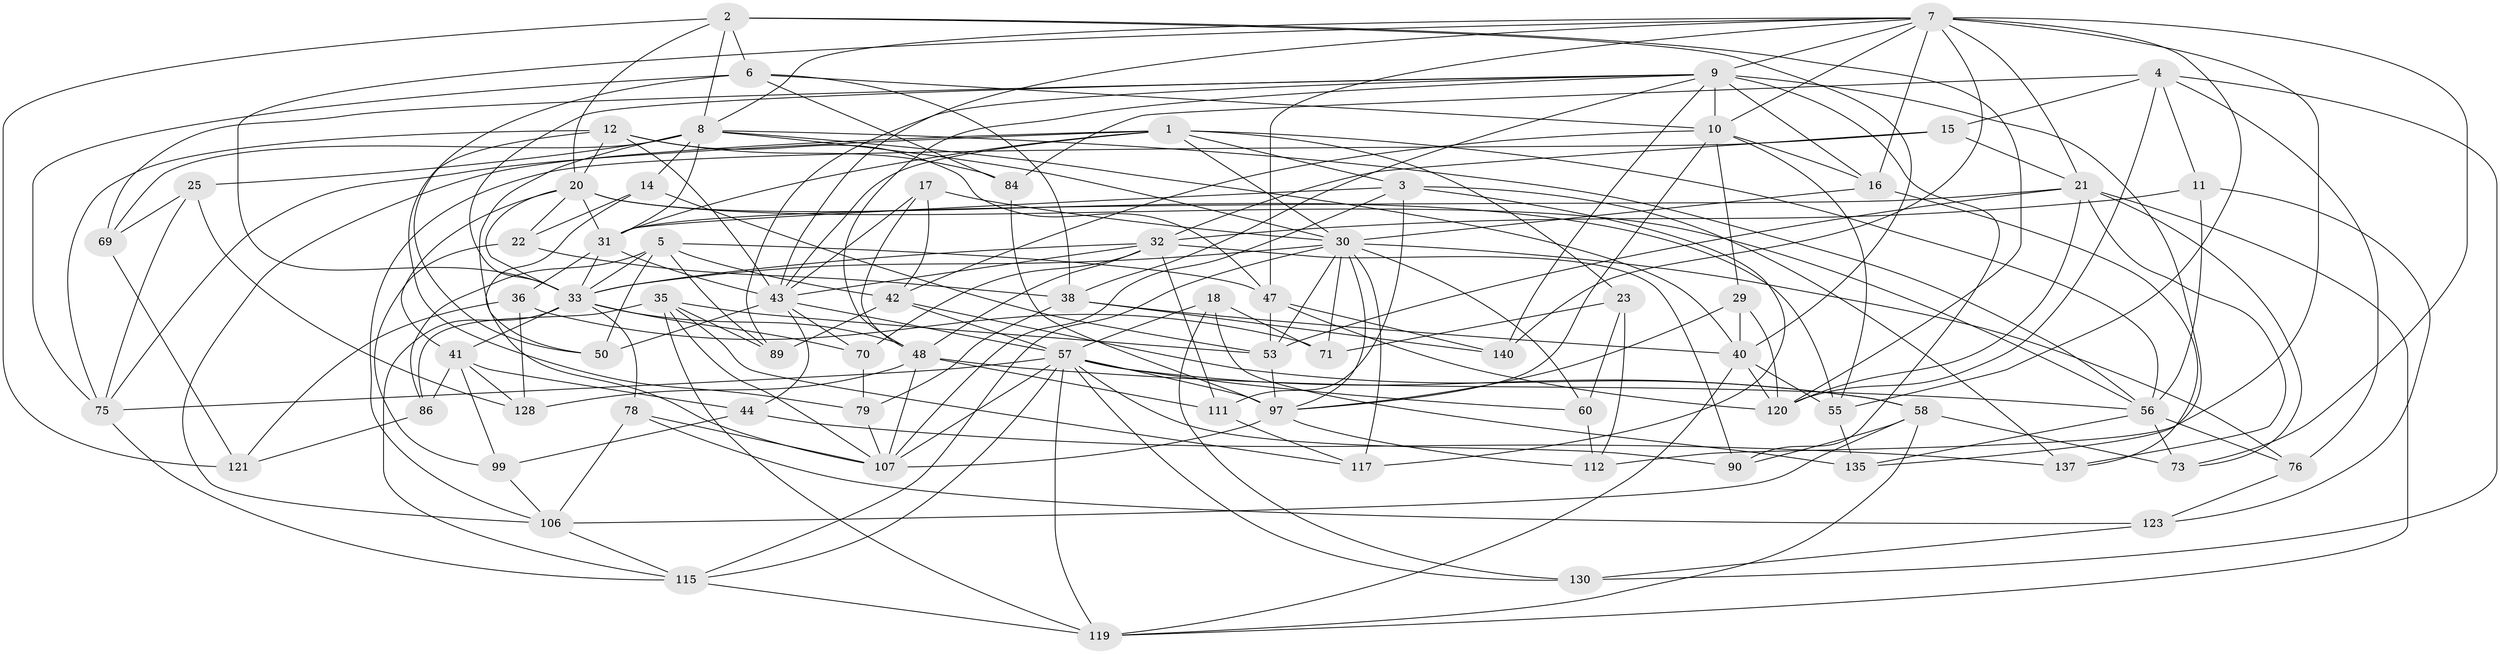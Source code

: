 // original degree distribution, {4: 1.0}
// Generated by graph-tools (version 1.1) at 2025/16/03/09/25 04:16:42]
// undirected, 73 vertices, 212 edges
graph export_dot {
graph [start="1"]
  node [color=gray90,style=filled];
  1 [super="+54+49"];
  2 [super="+142"];
  3 [super="+24"];
  4 [super="+13"];
  5 [super="+101"];
  6 [super="+136"];
  7 [super="+62+19"];
  8 [super="+94"];
  9 [super="+72+26+81"];
  10 [super="+87+28"];
  11;
  12 [super="+105"];
  14;
  15;
  16 [super="+27"];
  17;
  18 [super="+145"];
  20 [super="+138+39"];
  21 [super="+45+59"];
  22;
  23;
  25;
  29;
  30 [super="+100+46"];
  31 [super="+37"];
  32 [super="+116+34"];
  33 [super="+63+51+67"];
  35 [super="+77"];
  36;
  38 [super="+143"];
  40 [super="+83+92"];
  41 [super="+98"];
  42 [super="+126"];
  43 [super="+74"];
  44;
  47 [super="+65"];
  48 [super="+82"];
  50;
  53 [super="+93"];
  55 [super="+61"];
  56 [super="+80+64"];
  57 [super="+108+68+66"];
  58 [super="+127"];
  60;
  69;
  70;
  71;
  73;
  75 [super="+118"];
  76;
  78;
  79;
  84;
  86;
  89;
  90;
  97 [super="+133+146"];
  99;
  106 [super="+131"];
  107 [super="+113+122"];
  111;
  112;
  115 [super="+129"];
  117;
  119 [super="+132"];
  120 [super="+141"];
  121;
  123;
  128;
  130;
  135;
  137;
  140;
  1 -- 75;
  1 -- 23;
  1 -- 30;
  1 -- 3;
  1 -- 56;
  1 -- 106;
  1 -- 31;
  1 -- 43;
  2 -- 121;
  2 -- 40;
  2 -- 20;
  2 -- 120;
  2 -- 6;
  2 -- 8;
  3 -- 31;
  3 -- 111;
  3 -- 117;
  3 -- 137;
  3 -- 107;
  4 -- 15;
  4 -- 84;
  4 -- 130;
  4 -- 120;
  4 -- 11;
  4 -- 76;
  5 -- 86;
  5 -- 89;
  5 -- 50;
  5 -- 42;
  5 -- 47;
  5 -- 33;
  6 -- 84;
  6 -- 38;
  6 -- 79;
  6 -- 75;
  6 -- 10;
  7 -- 43;
  7 -- 112;
  7 -- 33;
  7 -- 47;
  7 -- 8;
  7 -- 73;
  7 -- 140;
  7 -- 16;
  7 -- 55;
  7 -- 9;
  7 -- 21;
  7 -- 10;
  8 -- 31;
  8 -- 30;
  8 -- 50;
  8 -- 69;
  8 -- 40;
  8 -- 14;
  8 -- 56;
  8 -- 25;
  9 -- 38;
  9 -- 48;
  9 -- 33;
  9 -- 90;
  9 -- 140;
  9 -- 16 [weight=2];
  9 -- 89;
  9 -- 69;
  9 -- 135;
  9 -- 10 [weight=3];
  10 -- 29;
  10 -- 97;
  10 -- 42;
  10 -- 55;
  10 -- 16;
  11 -- 123;
  11 -- 56;
  11 -- 32;
  12 -- 43;
  12 -- 75;
  12 -- 20;
  12 -- 50;
  12 -- 84;
  12 -- 47;
  14 -- 22;
  14 -- 53;
  14 -- 107;
  15 -- 106;
  15 -- 21;
  15 -- 32;
  16 -- 137;
  16 -- 30;
  17 -- 42;
  17 -- 48;
  17 -- 30;
  17 -- 43;
  18 -- 135;
  18 -- 130;
  18 -- 71;
  18 -- 57 [weight=3];
  20 -- 22;
  20 -- 31;
  20 -- 41;
  20 -- 56;
  20 -- 33;
  20 -- 55;
  21 -- 73;
  21 -- 53;
  21 -- 120;
  21 -- 137;
  21 -- 119;
  21 -- 31;
  22 -- 99;
  22 -- 38;
  23 -- 71;
  23 -- 112;
  23 -- 60;
  25 -- 69;
  25 -- 75;
  25 -- 128;
  29 -- 40;
  29 -- 97;
  29 -- 120;
  30 -- 97;
  30 -- 53;
  30 -- 117;
  30 -- 71;
  30 -- 76;
  30 -- 33;
  30 -- 115;
  30 -- 60;
  31 -- 36;
  31 -- 43;
  31 -- 33;
  32 -- 70;
  32 -- 90;
  32 -- 33;
  32 -- 111;
  32 -- 48;
  32 -- 43;
  33 -- 78;
  33 -- 48;
  33 -- 70;
  33 -- 41;
  33 -- 115;
  35 -- 107;
  35 -- 89;
  35 -- 53;
  35 -- 117;
  35 -- 86;
  35 -- 119;
  36 -- 121;
  36 -- 128;
  36 -- 71;
  38 -- 140;
  38 -- 40;
  38 -- 79;
  40 -- 119;
  40 -- 120;
  40 -- 55 [weight=2];
  41 -- 44;
  41 -- 128;
  41 -- 99;
  41 -- 86;
  42 -- 89;
  42 -- 58;
  42 -- 57;
  43 -- 70;
  43 -- 44;
  43 -- 50;
  43 -- 57;
  44 -- 137;
  44 -- 99;
  47 -- 53;
  47 -- 140;
  47 -- 120;
  48 -- 128;
  48 -- 56;
  48 -- 111;
  48 -- 107;
  53 -- 97;
  55 -- 135;
  56 -- 135;
  56 -- 76;
  56 -- 73;
  57 -- 130;
  57 -- 97;
  57 -- 115;
  57 -- 119;
  57 -- 90;
  57 -- 107;
  57 -- 75;
  57 -- 58;
  57 -- 60;
  58 -- 73;
  58 -- 90;
  58 -- 106;
  58 -- 119;
  60 -- 112;
  69 -- 121;
  70 -- 79;
  75 -- 115;
  76 -- 123;
  78 -- 107;
  78 -- 123;
  78 -- 106;
  79 -- 107;
  84 -- 97;
  86 -- 121;
  97 -- 112;
  97 -- 107;
  99 -- 106;
  106 -- 115;
  111 -- 117;
  115 -- 119;
  123 -- 130;
}
